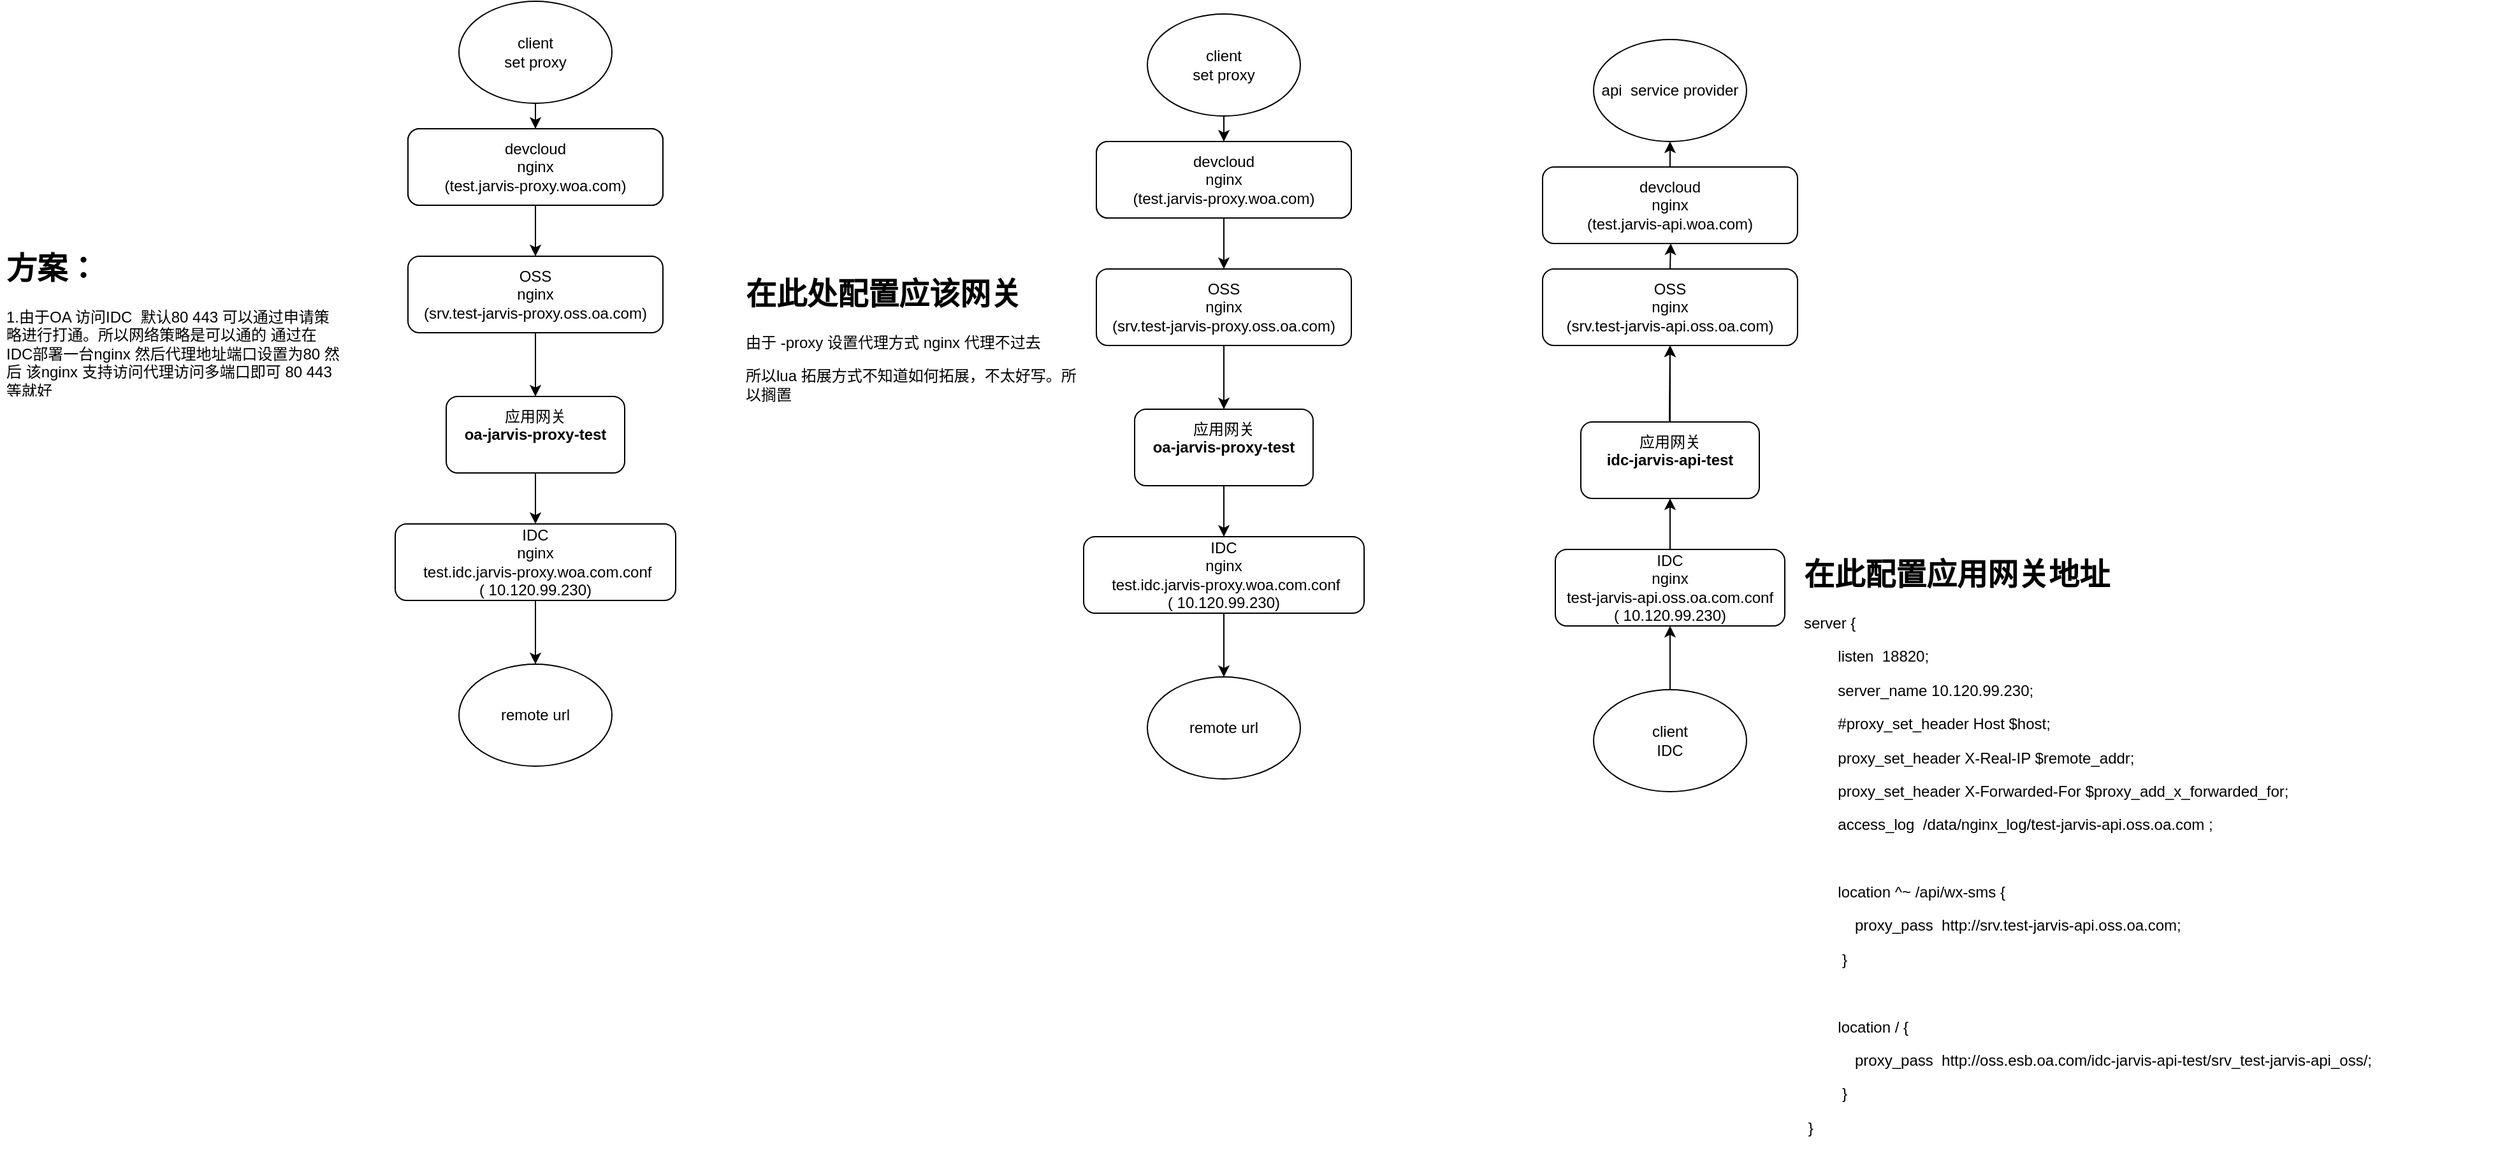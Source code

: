 <mxfile version="14.1.4" type="github">
  <diagram id="sFC7ib0hbQHlUzepaFrl" name="Page-1">
    <mxGraphModel dx="2249" dy="794" grid="1" gridSize="10" guides="1" tooltips="1" connect="1" arrows="1" fold="1" page="1" pageScale="1" pageWidth="827" pageHeight="1169" math="0" shadow="0">
      <root>
        <mxCell id="0" />
        <mxCell id="1" parent="0" />
        <mxCell id="syAo4eth4rngss6gyYjt-18" value="" style="edgeStyle=orthogonalEdgeStyle;rounded=0;orthogonalLoop=1;jettySize=auto;html=1;" parent="1" source="syAo4eth4rngss6gyYjt-19" edge="1">
          <mxGeometry relative="1" as="geometry">
            <mxPoint x="660" y="230" as="sourcePoint" />
            <mxPoint x="660" y="130" as="targetPoint" />
          </mxGeometry>
        </mxCell>
        <mxCell id="syAo4eth4rngss6gyYjt-2" value="OSS&lt;br&gt;nginx&lt;br&gt;(srv.test-jarvis-api.oss.oa.com)" style="rounded=1;whiteSpace=wrap;html=1;" parent="1" vertex="1">
          <mxGeometry x="560" y="230" width="200" height="60" as="geometry" />
        </mxCell>
        <mxCell id="syAo4eth4rngss6gyYjt-16" value="" style="edgeStyle=orthogonalEdgeStyle;rounded=0;orthogonalLoop=1;jettySize=auto;html=1;" parent="1" source="syAo4eth4rngss6gyYjt-3" target="syAo4eth4rngss6gyYjt-2" edge="1">
          <mxGeometry relative="1" as="geometry" />
        </mxCell>
        <mxCell id="syAo4eth4rngss6gyYjt-3" value="应用网关&lt;br&gt;&lt;b&gt;idc-jarvis-api-test&lt;br&gt;&lt;br&gt;&lt;/b&gt;" style="rounded=1;whiteSpace=wrap;html=1;" parent="1" vertex="1">
          <mxGeometry x="590" y="350" width="140" height="60" as="geometry" />
        </mxCell>
        <mxCell id="syAo4eth4rngss6gyYjt-4" value="IDC&lt;br&gt;nginx&lt;br&gt;test-jarvis-api.oss.oa.com.conf&lt;br&gt;(&amp;nbsp;10.120.99.230)" style="rounded=1;whiteSpace=wrap;html=1;" parent="1" vertex="1">
          <mxGeometry x="570" y="450" width="180" height="60" as="geometry" />
        </mxCell>
        <mxCell id="syAo4eth4rngss6gyYjt-5" value="remote url" style="ellipse;whiteSpace=wrap;html=1;" parent="1" vertex="1">
          <mxGeometry x="250" y="550" width="120" height="80" as="geometry" />
        </mxCell>
        <mxCell id="syAo4eth4rngss6gyYjt-31" value="" style="edgeStyle=orthogonalEdgeStyle;rounded=0;orthogonalLoop=1;jettySize=auto;html=1;" parent="1" source="syAo4eth4rngss6gyYjt-6" target="syAo4eth4rngss6gyYjt-23" edge="1">
          <mxGeometry relative="1" as="geometry" />
        </mxCell>
        <mxCell id="syAo4eth4rngss6gyYjt-6" value="client &lt;br&gt;set proxy" style="ellipse;whiteSpace=wrap;html=1;" parent="1" vertex="1">
          <mxGeometry x="250" y="30" width="120" height="80" as="geometry" />
        </mxCell>
        <mxCell id="syAo4eth4rngss6gyYjt-33" value="" style="edgeStyle=orthogonalEdgeStyle;rounded=0;orthogonalLoop=1;jettySize=auto;html=1;" parent="1" source="syAo4eth4rngss6gyYjt-7" target="syAo4eth4rngss6gyYjt-21" edge="1">
          <mxGeometry relative="1" as="geometry" />
        </mxCell>
        <mxCell id="syAo4eth4rngss6gyYjt-7" value="OSS&lt;br&gt;nginx&lt;br&gt;(srv.test-jarvis-proxy.oss.oa.com)" style="rounded=1;whiteSpace=wrap;html=1;" parent="1" vertex="1">
          <mxGeometry x="210" y="230" width="200" height="60" as="geometry" />
        </mxCell>
        <mxCell id="syAo4eth4rngss6gyYjt-9" value="client&lt;br&gt;IDC" style="ellipse;whiteSpace=wrap;html=1;" parent="1" vertex="1">
          <mxGeometry x="600" y="560" width="120" height="80" as="geometry" />
        </mxCell>
        <mxCell id="syAo4eth4rngss6gyYjt-10" value="api&amp;nbsp; service provider" style="ellipse;whiteSpace=wrap;html=1;" parent="1" vertex="1">
          <mxGeometry x="600" y="50" width="120" height="80" as="geometry" />
        </mxCell>
        <mxCell id="syAo4eth4rngss6gyYjt-11" value="" style="endArrow=classic;html=1;entryX=0.5;entryY=1;entryDx=0;entryDy=0;" parent="1" source="syAo4eth4rngss6gyYjt-9" target="syAo4eth4rngss6gyYjt-4" edge="1">
          <mxGeometry width="50" height="50" relative="1" as="geometry">
            <mxPoint x="640" y="310" as="sourcePoint" />
            <mxPoint x="690" y="260" as="targetPoint" />
          </mxGeometry>
        </mxCell>
        <mxCell id="syAo4eth4rngss6gyYjt-13" value="&lt;h1&gt;在此配置应用网关地址&lt;/h1&gt;&lt;p&gt;server {&amp;nbsp;&lt;/p&gt;&lt;p&gt;&amp;nbsp; &amp;nbsp; &amp;nbsp; &amp;nbsp; listen&amp;nbsp; 18820;&lt;/p&gt;&lt;p&gt;&amp;nbsp; &amp;nbsp; &amp;nbsp; &amp;nbsp; server_name 10.120.99.230;&lt;/p&gt;&lt;p&gt;&amp;nbsp; &amp;nbsp; &amp;nbsp; &amp;nbsp; #proxy_set_header Host $host;&lt;/p&gt;&lt;p&gt;&amp;nbsp; &amp;nbsp; &amp;nbsp; &amp;nbsp; proxy_set_header X-Real-IP $remote_addr;&lt;/p&gt;&lt;p&gt;&amp;nbsp; &amp;nbsp; &amp;nbsp; &amp;nbsp; proxy_set_header X-Forwarded-For $proxy_add_x_forwarded_for;&amp;nbsp; &amp;nbsp;&amp;nbsp;&lt;/p&gt;&lt;p&gt;&amp;nbsp; &amp;nbsp; &amp;nbsp; &amp;nbsp; access_log&amp;nbsp; /data/nginx_log/test-jarvis-api.oss.oa.com ;&amp;nbsp;&lt;/p&gt;&lt;p&gt;&lt;br&gt;&lt;/p&gt;&lt;p&gt;&amp;nbsp; &amp;nbsp; &amp;nbsp; &amp;nbsp; location ^~ /api/wx-sms {&amp;nbsp;&lt;/p&gt;&lt;p&gt;&amp;nbsp; &amp;nbsp; &amp;nbsp; &amp;nbsp; &amp;nbsp; &amp;nbsp; proxy_pass&amp;nbsp; http://srv.test-jarvis-api.oss.oa.com;&amp;nbsp;&lt;/p&gt;&lt;p&gt;&amp;nbsp; &amp;nbsp; &amp;nbsp; &amp;nbsp; &amp;nbsp;}&amp;nbsp;&lt;/p&gt;&lt;p&gt;&lt;br&gt;&lt;/p&gt;&lt;p&gt;&amp;nbsp; &amp;nbsp; &amp;nbsp; &amp;nbsp; location / {&amp;nbsp;&lt;/p&gt;&lt;p&gt;&amp;nbsp; &amp;nbsp; &amp;nbsp; &amp;nbsp; &amp;nbsp; &amp;nbsp; proxy_pass&amp;nbsp; http://oss.esb.oa.com/idc-jarvis-api-test/srv_test-jarvis-api_oss/;&amp;nbsp;&lt;/p&gt;&lt;p&gt;&amp;nbsp; &amp;nbsp; &amp;nbsp; &amp;nbsp; &amp;nbsp;}&amp;nbsp;&lt;/p&gt;&lt;p&gt;&amp;nbsp;}&amp;nbsp;&lt;/p&gt;" style="text;html=1;strokeColor=none;fillColor=none;spacing=5;spacingTop=-20;whiteSpace=wrap;overflow=hidden;rounded=0;" parent="1" vertex="1">
          <mxGeometry x="760" y="450" width="550" height="485" as="geometry" />
        </mxCell>
        <mxCell id="syAo4eth4rngss6gyYjt-14" value="" style="endArrow=classic;html=1;exitX=0.5;exitY=0;exitDx=0;exitDy=0;entryX=0.5;entryY=1;entryDx=0;entryDy=0;" parent="1" source="syAo4eth4rngss6gyYjt-4" target="syAo4eth4rngss6gyYjt-3" edge="1">
          <mxGeometry width="50" height="50" relative="1" as="geometry">
            <mxPoint x="640" y="520" as="sourcePoint" />
            <mxPoint x="690" y="470" as="targetPoint" />
          </mxGeometry>
        </mxCell>
        <mxCell id="syAo4eth4rngss6gyYjt-15" value="" style="endArrow=classic;html=1;exitX=0.5;exitY=0;exitDx=0;exitDy=0;entryX=0.5;entryY=1;entryDx=0;entryDy=0;" parent="1" target="syAo4eth4rngss6gyYjt-2" edge="1">
          <mxGeometry width="50" height="50" relative="1" as="geometry">
            <mxPoint x="659.5" y="350" as="sourcePoint" />
            <mxPoint x="659.5" y="310" as="targetPoint" />
          </mxGeometry>
        </mxCell>
        <mxCell id="syAo4eth4rngss6gyYjt-19" value="devcloud&lt;br&gt;nginx&lt;br&gt;(test.jarvis-api.woa.com)" style="rounded=1;whiteSpace=wrap;html=1;" parent="1" vertex="1">
          <mxGeometry x="560" y="150" width="200" height="60" as="geometry" />
        </mxCell>
        <mxCell id="syAo4eth4rngss6gyYjt-20" value="" style="edgeStyle=orthogonalEdgeStyle;rounded=0;orthogonalLoop=1;jettySize=auto;html=1;" parent="1" target="syAo4eth4rngss6gyYjt-19" edge="1">
          <mxGeometry relative="1" as="geometry">
            <mxPoint x="660" y="230" as="sourcePoint" />
            <mxPoint x="660" y="130" as="targetPoint" />
          </mxGeometry>
        </mxCell>
        <mxCell id="syAo4eth4rngss6gyYjt-34" value="" style="edgeStyle=orthogonalEdgeStyle;rounded=0;orthogonalLoop=1;jettySize=auto;html=1;" parent="1" source="syAo4eth4rngss6gyYjt-21" target="syAo4eth4rngss6gyYjt-22" edge="1">
          <mxGeometry relative="1" as="geometry" />
        </mxCell>
        <mxCell id="syAo4eth4rngss6gyYjt-21" value="应用网关&lt;br&gt;&lt;b&gt;oa-jarvis-proxy-test&lt;br&gt;&lt;br&gt;&lt;/b&gt;" style="rounded=1;whiteSpace=wrap;html=1;" parent="1" vertex="1">
          <mxGeometry x="240" y="340" width="140" height="60" as="geometry" />
        </mxCell>
        <mxCell id="syAo4eth4rngss6gyYjt-35" value="" style="edgeStyle=orthogonalEdgeStyle;rounded=0;orthogonalLoop=1;jettySize=auto;html=1;" parent="1" source="syAo4eth4rngss6gyYjt-22" target="syAo4eth4rngss6gyYjt-5" edge="1">
          <mxGeometry relative="1" as="geometry" />
        </mxCell>
        <mxCell id="syAo4eth4rngss6gyYjt-22" value="IDC&lt;br&gt;nginx&lt;br&gt;&amp;nbsp;test.idc.jarvis-proxy.woa.com.conf&lt;br&gt;(&amp;nbsp;10.120.99.230)" style="rounded=1;whiteSpace=wrap;html=1;" parent="1" vertex="1">
          <mxGeometry x="200" y="440" width="220" height="60" as="geometry" />
        </mxCell>
        <mxCell id="syAo4eth4rngss6gyYjt-32" value="" style="edgeStyle=orthogonalEdgeStyle;rounded=0;orthogonalLoop=1;jettySize=auto;html=1;" parent="1" source="syAo4eth4rngss6gyYjt-23" target="syAo4eth4rngss6gyYjt-7" edge="1">
          <mxGeometry relative="1" as="geometry" />
        </mxCell>
        <mxCell id="syAo4eth4rngss6gyYjt-23" value="devcloud&lt;br&gt;nginx&lt;br&gt;(test.jarvis-proxy.woa.com)" style="rounded=1;whiteSpace=wrap;html=1;" parent="1" vertex="1">
          <mxGeometry x="210" y="130" width="200" height="60" as="geometry" />
        </mxCell>
        <mxCell id="syAo4eth4rngss6gyYjt-24" value="&lt;h1&gt;在此处配置应该网关&lt;/h1&gt;&lt;p&gt;由于 -proxy 设置代理方式 nginx 代理不过去&lt;/p&gt;&lt;p&gt;所以lua 拓展方式不知道如何拓展，不太好写。所以搁置&lt;/p&gt;&lt;p&gt;&lt;br&gt;&lt;/p&gt;" style="text;html=1;strokeColor=none;fillColor=none;spacing=5;spacingTop=-20;whiteSpace=wrap;overflow=hidden;rounded=0;" parent="1" vertex="1">
          <mxGeometry x="-70" y="230" width="270" height="120" as="geometry" />
        </mxCell>
        <mxCell id="V55D09IRdmJjdgO75tZA-1" value="devcloud&lt;br&gt;nginx&lt;br&gt;(test.jarvis-proxy.woa.com)" style="rounded=1;whiteSpace=wrap;html=1;" vertex="1" parent="1">
          <mxGeometry x="210" y="130" width="200" height="60" as="geometry" />
        </mxCell>
        <mxCell id="V55D09IRdmJjdgO75tZA-2" value="remote url" style="ellipse;whiteSpace=wrap;html=1;" vertex="1" parent="1">
          <mxGeometry x="-290" y="540" width="120" height="80" as="geometry" />
        </mxCell>
        <mxCell id="V55D09IRdmJjdgO75tZA-3" value="" style="edgeStyle=orthogonalEdgeStyle;rounded=0;orthogonalLoop=1;jettySize=auto;html=1;" edge="1" parent="1" source="V55D09IRdmJjdgO75tZA-4" target="V55D09IRdmJjdgO75tZA-12">
          <mxGeometry relative="1" as="geometry" />
        </mxCell>
        <mxCell id="V55D09IRdmJjdgO75tZA-4" value="client &lt;br&gt;set proxy" style="ellipse;whiteSpace=wrap;html=1;" vertex="1" parent="1">
          <mxGeometry x="-290" y="20" width="120" height="80" as="geometry" />
        </mxCell>
        <mxCell id="V55D09IRdmJjdgO75tZA-5" value="" style="edgeStyle=orthogonalEdgeStyle;rounded=0;orthogonalLoop=1;jettySize=auto;html=1;" edge="1" parent="1" source="V55D09IRdmJjdgO75tZA-6" target="V55D09IRdmJjdgO75tZA-8">
          <mxGeometry relative="1" as="geometry" />
        </mxCell>
        <mxCell id="V55D09IRdmJjdgO75tZA-6" value="OSS&lt;br&gt;nginx&lt;br&gt;(srv.test-jarvis-proxy.oss.oa.com)" style="rounded=1;whiteSpace=wrap;html=1;" vertex="1" parent="1">
          <mxGeometry x="-330" y="220" width="200" height="60" as="geometry" />
        </mxCell>
        <mxCell id="V55D09IRdmJjdgO75tZA-7" value="" style="edgeStyle=orthogonalEdgeStyle;rounded=0;orthogonalLoop=1;jettySize=auto;html=1;" edge="1" parent="1" source="V55D09IRdmJjdgO75tZA-8" target="V55D09IRdmJjdgO75tZA-10">
          <mxGeometry relative="1" as="geometry" />
        </mxCell>
        <mxCell id="V55D09IRdmJjdgO75tZA-8" value="应用网关&lt;br&gt;&lt;b&gt;oa-jarvis-proxy-test&lt;br&gt;&lt;br&gt;&lt;/b&gt;" style="rounded=1;whiteSpace=wrap;html=1;" vertex="1" parent="1">
          <mxGeometry x="-300" y="330" width="140" height="60" as="geometry" />
        </mxCell>
        <mxCell id="V55D09IRdmJjdgO75tZA-9" value="" style="edgeStyle=orthogonalEdgeStyle;rounded=0;orthogonalLoop=1;jettySize=auto;html=1;" edge="1" parent="1" source="V55D09IRdmJjdgO75tZA-10" target="V55D09IRdmJjdgO75tZA-2">
          <mxGeometry relative="1" as="geometry" />
        </mxCell>
        <mxCell id="V55D09IRdmJjdgO75tZA-10" value="IDC&lt;br&gt;nginx&lt;br&gt;&amp;nbsp;test.idc.jarvis-proxy.woa.com.conf&lt;br&gt;(&amp;nbsp;10.120.99.230)" style="rounded=1;whiteSpace=wrap;html=1;" vertex="1" parent="1">
          <mxGeometry x="-340" y="430" width="220" height="60" as="geometry" />
        </mxCell>
        <mxCell id="V55D09IRdmJjdgO75tZA-11" value="" style="edgeStyle=orthogonalEdgeStyle;rounded=0;orthogonalLoop=1;jettySize=auto;html=1;" edge="1" parent="1" source="V55D09IRdmJjdgO75tZA-12" target="V55D09IRdmJjdgO75tZA-6">
          <mxGeometry relative="1" as="geometry" />
        </mxCell>
        <mxCell id="V55D09IRdmJjdgO75tZA-12" value="devcloud&lt;br&gt;nginx&lt;br&gt;(test.jarvis-proxy.woa.com)" style="rounded=1;whiteSpace=wrap;html=1;" vertex="1" parent="1">
          <mxGeometry x="-330" y="120" width="200" height="60" as="geometry" />
        </mxCell>
        <mxCell id="V55D09IRdmJjdgO75tZA-13" value="&lt;h1&gt;方案：&lt;/h1&gt;&lt;div&gt;1.由于OA 访问IDC&amp;nbsp; 默认80 443 可以通过申请策略进行打通。所以网络策略是可以通的 通过在IDC部署一台nginx 然后代理地址端口设置为80 然后 该nginx 支持访问代理访问多端口即可 80 443 等就好&lt;/div&gt;" style="text;html=1;strokeColor=none;fillColor=none;spacing=5;spacingTop=-20;whiteSpace=wrap;overflow=hidden;rounded=0;" vertex="1" parent="1">
          <mxGeometry x="-650" y="210" width="270" height="120" as="geometry" />
        </mxCell>
        <mxCell id="V55D09IRdmJjdgO75tZA-14" value="devcloud&lt;br&gt;nginx&lt;br&gt;(test.jarvis-proxy.woa.com)" style="rounded=1;whiteSpace=wrap;html=1;" vertex="1" parent="1">
          <mxGeometry x="-330" y="120" width="200" height="60" as="geometry" />
        </mxCell>
      </root>
    </mxGraphModel>
  </diagram>
</mxfile>
